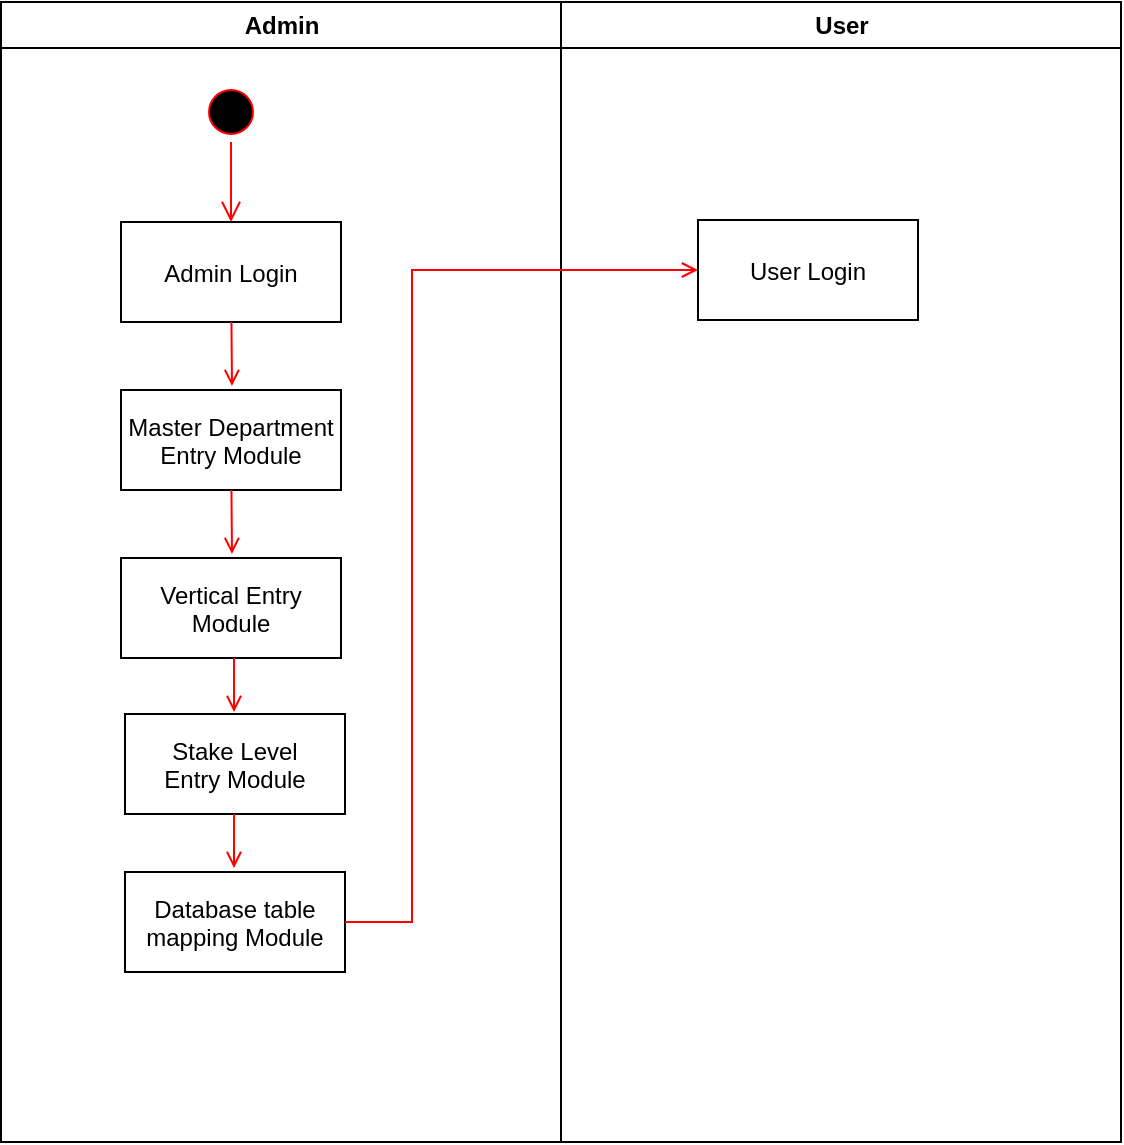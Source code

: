 <mxfile version="13.7.1" type="github">
  <diagram name="Page-1" id="e7e014a7-5840-1c2e-5031-d8a46d1fe8dd">
    <mxGraphModel dx="1342" dy="592" grid="1" gridSize="10" guides="1" tooltips="1" connect="1" arrows="1" fold="1" page="1" pageScale="1" pageWidth="1169" pageHeight="826" background="#ffffff" math="0" shadow="0">
      <root>
        <mxCell id="0" />
        <mxCell id="1" parent="0" />
        <mxCell id="2" value="Admin" style="swimlane;whiteSpace=wrap" parent="1" vertex="1">
          <mxGeometry x="164.5" y="128" width="280" height="570" as="geometry" />
        </mxCell>
        <mxCell id="5" value="" style="ellipse;shape=startState;fillColor=#000000;strokeColor=#ff0000;" parent="2" vertex="1">
          <mxGeometry x="100" y="40" width="30" height="30" as="geometry" />
        </mxCell>
        <mxCell id="6" value="" style="edgeStyle=elbowEdgeStyle;elbow=horizontal;verticalAlign=bottom;endArrow=open;endSize=8;strokeColor=#FF0000;endFill=1;rounded=0" parent="2" source="5" target="7" edge="1">
          <mxGeometry x="100" y="40" as="geometry">
            <mxPoint x="115" y="110" as="targetPoint" />
          </mxGeometry>
        </mxCell>
        <mxCell id="7" value="Admin Login" style="" parent="2" vertex="1">
          <mxGeometry x="60" y="110" width="110" height="50" as="geometry" />
        </mxCell>
        <mxCell id="8" value="Master Department &#xa;Entry Module" style="" parent="2" vertex="1">
          <mxGeometry x="60" y="194" width="110" height="50" as="geometry" />
        </mxCell>
        <mxCell id="9" value="" style="endArrow=open;strokeColor=#FF0000;endFill=1;rounded=0" parent="2" source="7" edge="1">
          <mxGeometry relative="1" as="geometry">
            <mxPoint x="115.5" y="192" as="targetPoint" />
          </mxGeometry>
        </mxCell>
        <mxCell id="10" value="Vertical Entry&#xa; Module" style="" parent="2" vertex="1">
          <mxGeometry x="60" y="278" width="110" height="50" as="geometry" />
        </mxCell>
        <mxCell id="11" value="" style="endArrow=open;strokeColor=#FF0000;endFill=1;rounded=0" parent="2" source="8" edge="1">
          <mxGeometry relative="1" as="geometry">
            <mxPoint x="115.5" y="276" as="targetPoint" />
          </mxGeometry>
        </mxCell>
        <mxCell id="jM3oIRl2WKjBreu4P8RQ-45" value="Stake Level&#xa; Entry Module" style="" vertex="1" parent="2">
          <mxGeometry x="62" y="356" width="110" height="50" as="geometry" />
        </mxCell>
        <mxCell id="jM3oIRl2WKjBreu4P8RQ-46" value="" style="endArrow=open;strokeColor=#FF0000;endFill=1;rounded=0" edge="1" parent="2">
          <mxGeometry relative="1" as="geometry">
            <mxPoint x="116.5" y="328" as="sourcePoint" />
            <mxPoint x="116.5" y="355" as="targetPoint" />
          </mxGeometry>
        </mxCell>
        <mxCell id="3" value="User" style="swimlane;whiteSpace=wrap;startSize=23;" parent="1" vertex="1">
          <mxGeometry x="444.5" y="128" width="280" height="570" as="geometry" />
        </mxCell>
        <mxCell id="jM3oIRl2WKjBreu4P8RQ-55" value="User Login" style="" vertex="1" parent="3">
          <mxGeometry x="68.5" y="109" width="110" height="50" as="geometry" />
        </mxCell>
        <mxCell id="jM3oIRl2WKjBreu4P8RQ-53" value="Database table&#xa; mapping Module" style="" vertex="1" parent="1">
          <mxGeometry x="226.5" y="563" width="110" height="50" as="geometry" />
        </mxCell>
        <mxCell id="jM3oIRl2WKjBreu4P8RQ-54" value="" style="endArrow=open;strokeColor=#FF0000;endFill=1;rounded=0" edge="1" parent="1">
          <mxGeometry relative="1" as="geometry">
            <mxPoint x="281" y="534" as="sourcePoint" />
            <mxPoint x="281" y="561" as="targetPoint" />
          </mxGeometry>
        </mxCell>
        <mxCell id="jM3oIRl2WKjBreu4P8RQ-47" value="" style="edgeStyle=elbowEdgeStyle;elbow=horizontal;strokeColor=#FF0000;endArrow=open;endFill=1;rounded=0;exitX=1;exitY=0.5;exitDx=0;exitDy=0;entryX=0;entryY=0.5;entryDx=0;entryDy=0;" edge="1" parent="1" source="jM3oIRl2WKjBreu4P8RQ-53" target="jM3oIRl2WKjBreu4P8RQ-55">
          <mxGeometry width="100" height="100" relative="1" as="geometry">
            <mxPoint x="350" y="518" as="sourcePoint" />
            <mxPoint x="496" y="260" as="targetPoint" />
            <Array as="points">
              <mxPoint x="370" y="243" />
            </Array>
          </mxGeometry>
        </mxCell>
      </root>
    </mxGraphModel>
  </diagram>
</mxfile>
